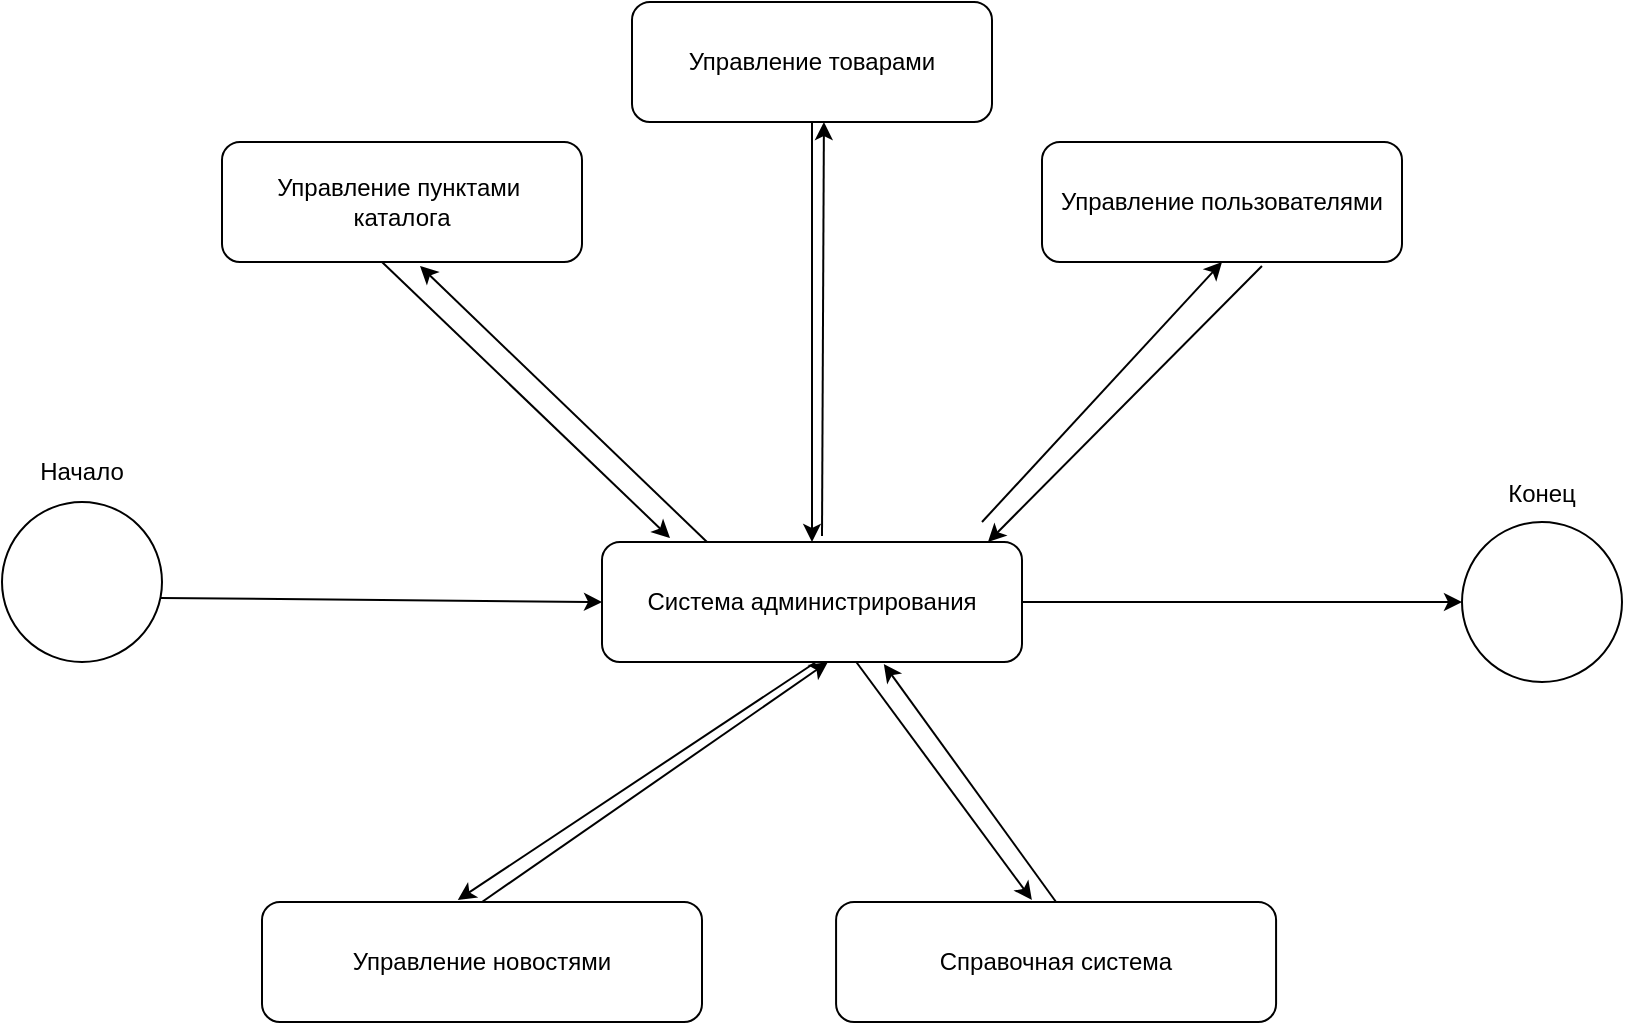 <mxfile version="24.2.8" type="device">
  <diagram name="Page-1" id="ILQdXq-LXKKzqLPtouCF">
    <mxGraphModel dx="2074" dy="1142" grid="1" gridSize="10" guides="1" tooltips="1" connect="1" arrows="1" fold="1" page="1" pageScale="1" pageWidth="850" pageHeight="1100" math="0" shadow="0">
      <root>
        <mxCell id="0" />
        <mxCell id="1" parent="0" />
        <mxCell id="D4CG2mdN7vlFRt4YRSyw-1" value="" style="ellipse;whiteSpace=wrap;html=1;aspect=fixed;" vertex="1" parent="1">
          <mxGeometry x="20" y="500" width="80" height="80" as="geometry" />
        </mxCell>
        <mxCell id="D4CG2mdN7vlFRt4YRSyw-2" value="" style="ellipse;whiteSpace=wrap;html=1;aspect=fixed;" vertex="1" parent="1">
          <mxGeometry x="750" y="510" width="80" height="80" as="geometry" />
        </mxCell>
        <mxCell id="D4CG2mdN7vlFRt4YRSyw-3" value="Начало" style="text;html=1;align=center;verticalAlign=middle;whiteSpace=wrap;rounded=0;" vertex="1" parent="1">
          <mxGeometry x="30" y="470" width="60" height="30" as="geometry" />
        </mxCell>
        <mxCell id="D4CG2mdN7vlFRt4YRSyw-4" value="Конец" style="text;html=1;align=center;verticalAlign=middle;whiteSpace=wrap;rounded=0;" vertex="1" parent="1">
          <mxGeometry x="760" y="481" width="60" height="30" as="geometry" />
        </mxCell>
        <mxCell id="D4CG2mdN7vlFRt4YRSyw-5" value="Система администрирования" style="rounded=1;whiteSpace=wrap;html=1;" vertex="1" parent="1">
          <mxGeometry x="320" y="520" width="210" height="60" as="geometry" />
        </mxCell>
        <mxCell id="D4CG2mdN7vlFRt4YRSyw-6" value="" style="endArrow=classic;html=1;rounded=0;exitX=0.988;exitY=0.6;exitDx=0;exitDy=0;exitPerimeter=0;entryX=0;entryY=0.5;entryDx=0;entryDy=0;endFill=1;" edge="1" parent="1" source="D4CG2mdN7vlFRt4YRSyw-1" target="D4CG2mdN7vlFRt4YRSyw-5">
          <mxGeometry width="50" height="50" relative="1" as="geometry">
            <mxPoint x="400" y="600" as="sourcePoint" />
            <mxPoint x="450" y="550" as="targetPoint" />
          </mxGeometry>
        </mxCell>
        <mxCell id="D4CG2mdN7vlFRt4YRSyw-7" value="" style="endArrow=classic;html=1;rounded=0;entryX=0;entryY=0.5;entryDx=0;entryDy=0;exitX=1;exitY=0.5;exitDx=0;exitDy=0;endFill=1;" edge="1" parent="1" source="D4CG2mdN7vlFRt4YRSyw-5" target="D4CG2mdN7vlFRt4YRSyw-2">
          <mxGeometry width="50" height="50" relative="1" as="geometry">
            <mxPoint x="400" y="600" as="sourcePoint" />
            <mxPoint x="450" y="550" as="targetPoint" />
          </mxGeometry>
        </mxCell>
        <mxCell id="D4CG2mdN7vlFRt4YRSyw-8" value="&lt;div&gt;Управление пунктами&amp;nbsp;&lt;/div&gt;&lt;div&gt;каталога&lt;/div&gt;" style="rounded=1;whiteSpace=wrap;html=1;" vertex="1" parent="1">
          <mxGeometry x="130" y="320" width="180" height="60" as="geometry" />
        </mxCell>
        <mxCell id="D4CG2mdN7vlFRt4YRSyw-9" value="Управление товарами" style="rounded=1;whiteSpace=wrap;html=1;" vertex="1" parent="1">
          <mxGeometry x="335" y="250" width="180" height="60" as="geometry" />
        </mxCell>
        <mxCell id="D4CG2mdN7vlFRt4YRSyw-10" value="Управление пользователями" style="rounded=1;whiteSpace=wrap;html=1;" vertex="1" parent="1">
          <mxGeometry x="540" y="320" width="180" height="60" as="geometry" />
        </mxCell>
        <mxCell id="D4CG2mdN7vlFRt4YRSyw-11" value="Управление новостями" style="rounded=1;whiteSpace=wrap;html=1;" vertex="1" parent="1">
          <mxGeometry x="150" y="700" width="220" height="60" as="geometry" />
        </mxCell>
        <mxCell id="D4CG2mdN7vlFRt4YRSyw-12" value="" style="endArrow=classic;html=1;rounded=0;entryX=0.55;entryY=1.033;entryDx=0;entryDy=0;entryPerimeter=0;exitX=0.25;exitY=0;exitDx=0;exitDy=0;endFill=1;" edge="1" parent="1" source="D4CG2mdN7vlFRt4YRSyw-5" target="D4CG2mdN7vlFRt4YRSyw-8">
          <mxGeometry width="50" height="50" relative="1" as="geometry">
            <mxPoint x="400" y="570" as="sourcePoint" />
            <mxPoint x="450" y="520" as="targetPoint" />
          </mxGeometry>
        </mxCell>
        <mxCell id="D4CG2mdN7vlFRt4YRSyw-13" value="" style="endArrow=none;html=1;rounded=0;entryX=0.55;entryY=1.033;entryDx=0;entryDy=0;entryPerimeter=0;exitX=0.25;exitY=0;exitDx=0;exitDy=0;startArrow=classic;startFill=1;" edge="1" parent="1">
          <mxGeometry width="50" height="50" relative="1" as="geometry">
            <mxPoint x="354" y="518" as="sourcePoint" />
            <mxPoint x="210" y="380" as="targetPoint" />
          </mxGeometry>
        </mxCell>
        <mxCell id="D4CG2mdN7vlFRt4YRSyw-14" value="" style="endArrow=classic;html=1;rounded=0;entryX=0.594;entryY=1.017;entryDx=0;entryDy=0;entryPerimeter=0;exitX=0.576;exitY=-0.033;exitDx=0;exitDy=0;endFill=1;exitPerimeter=0;" edge="1" parent="1">
          <mxGeometry width="50" height="50" relative="1" as="geometry">
            <mxPoint x="430.0" y="517" as="sourcePoint" />
            <mxPoint x="430.96" y="310" as="targetPoint" />
          </mxGeometry>
        </mxCell>
        <mxCell id="D4CG2mdN7vlFRt4YRSyw-15" value="" style="endArrow=none;html=1;rounded=0;entryX=0.5;entryY=1;entryDx=0;entryDy=0;exitX=0.5;exitY=0;exitDx=0;exitDy=0;startArrow=classic;startFill=1;" edge="1" parent="1" source="D4CG2mdN7vlFRt4YRSyw-5" target="D4CG2mdN7vlFRt4YRSyw-9">
          <mxGeometry width="50" height="50" relative="1" as="geometry">
            <mxPoint x="474" y="508" as="sourcePoint" />
            <mxPoint x="330" y="370" as="targetPoint" />
          </mxGeometry>
        </mxCell>
        <mxCell id="D4CG2mdN7vlFRt4YRSyw-16" value="" style="endArrow=classic;html=1;rounded=0;entryX=0.5;entryY=1;entryDx=0;entryDy=0;endFill=1;" edge="1" parent="1" target="D4CG2mdN7vlFRt4YRSyw-10">
          <mxGeometry width="50" height="50" relative="1" as="geometry">
            <mxPoint x="510" y="510" as="sourcePoint" />
            <mxPoint x="515.96" y="320" as="targetPoint" />
          </mxGeometry>
        </mxCell>
        <mxCell id="D4CG2mdN7vlFRt4YRSyw-17" value="" style="endArrow=none;html=1;rounded=0;entryX=0.611;entryY=1.033;entryDx=0;entryDy=0;exitX=0.919;exitY=0;exitDx=0;exitDy=0;startArrow=classic;startFill=1;entryPerimeter=0;exitPerimeter=0;" edge="1" parent="1" source="D4CG2mdN7vlFRt4YRSyw-5" target="D4CG2mdN7vlFRt4YRSyw-10">
          <mxGeometry width="50" height="50" relative="1" as="geometry">
            <mxPoint x="510" y="530" as="sourcePoint" />
            <mxPoint x="510" y="320" as="targetPoint" />
          </mxGeometry>
        </mxCell>
        <mxCell id="D4CG2mdN7vlFRt4YRSyw-18" value="" style="endArrow=classic;html=1;rounded=0;entryX=0.594;entryY=1.017;entryDx=0;entryDy=0;entryPerimeter=0;endFill=1;exitX=0.5;exitY=0;exitDx=0;exitDy=0;" edge="1" parent="1" source="D4CG2mdN7vlFRt4YRSyw-11">
          <mxGeometry width="50" height="50" relative="1" as="geometry">
            <mxPoint x="433" y="680" as="sourcePoint" />
            <mxPoint x="432.96" y="580" as="targetPoint" />
          </mxGeometry>
        </mxCell>
        <mxCell id="D4CG2mdN7vlFRt4YRSyw-19" value="" style="endArrow=none;html=1;rounded=0;entryX=0.5;entryY=1;entryDx=0;entryDy=0;startArrow=classic;startFill=1;exitX=0.445;exitY=-0.017;exitDx=0;exitDy=0;exitPerimeter=0;" edge="1" parent="1" source="D4CG2mdN7vlFRt4YRSyw-11">
          <mxGeometry width="50" height="50" relative="1" as="geometry">
            <mxPoint x="427" y="680" as="sourcePoint" />
            <mxPoint x="427" y="580" as="targetPoint" />
          </mxGeometry>
        </mxCell>
        <mxCell id="D4CG2mdN7vlFRt4YRSyw-20" value="Справочная система" style="rounded=1;whiteSpace=wrap;html=1;" vertex="1" parent="1">
          <mxGeometry x="437.04" y="700" width="220" height="60" as="geometry" />
        </mxCell>
        <mxCell id="D4CG2mdN7vlFRt4YRSyw-21" value="" style="endArrow=classic;html=1;rounded=0;entryX=0.671;entryY=1.017;entryDx=0;entryDy=0;entryPerimeter=0;endFill=1;exitX=0.5;exitY=0;exitDx=0;exitDy=0;" edge="1" parent="1" source="D4CG2mdN7vlFRt4YRSyw-20" target="D4CG2mdN7vlFRt4YRSyw-5">
          <mxGeometry width="50" height="50" relative="1" as="geometry">
            <mxPoint x="720.04" y="680" as="sourcePoint" />
            <mxPoint x="720.0" y="580" as="targetPoint" />
          </mxGeometry>
        </mxCell>
        <mxCell id="D4CG2mdN7vlFRt4YRSyw-22" value="" style="endArrow=none;html=1;rounded=0;startArrow=classic;startFill=1;exitX=0.445;exitY=-0.017;exitDx=0;exitDy=0;exitPerimeter=0;" edge="1" parent="1" source="D4CG2mdN7vlFRt4YRSyw-20" target="D4CG2mdN7vlFRt4YRSyw-5">
          <mxGeometry width="50" height="50" relative="1" as="geometry">
            <mxPoint x="714.04" y="680" as="sourcePoint" />
            <mxPoint x="714.04" y="580" as="targetPoint" />
          </mxGeometry>
        </mxCell>
      </root>
    </mxGraphModel>
  </diagram>
</mxfile>
